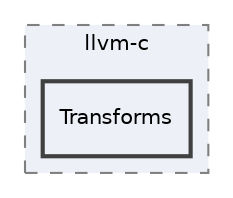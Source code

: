 digraph "include/llvm-c/Transforms"
{
 // LATEX_PDF_SIZE
  bgcolor="transparent";
  edge [fontname="Helvetica",fontsize="10",labelfontname="Helvetica",labelfontsize="10"];
  node [fontname="Helvetica",fontsize="10",shape="box"];
  compound=true
  subgraph clusterdir_db1e4f1ef1b4536ff54becd23c94e664 {
    graph [ bgcolor="#edf0f7", pencolor="grey50", style="filled,dashed,", label="llvm-c", fontname="Helvetica", fontsize="10", URL="dir_db1e4f1ef1b4536ff54becd23c94e664.html"]
  dir_a89bd74d2665817b2a8a282de047e17f [label="Transforms", style="filled,bold,", fillcolor="#edf0f7", color="grey25", URL="dir_a89bd74d2665817b2a8a282de047e17f.html"];
  }
}
